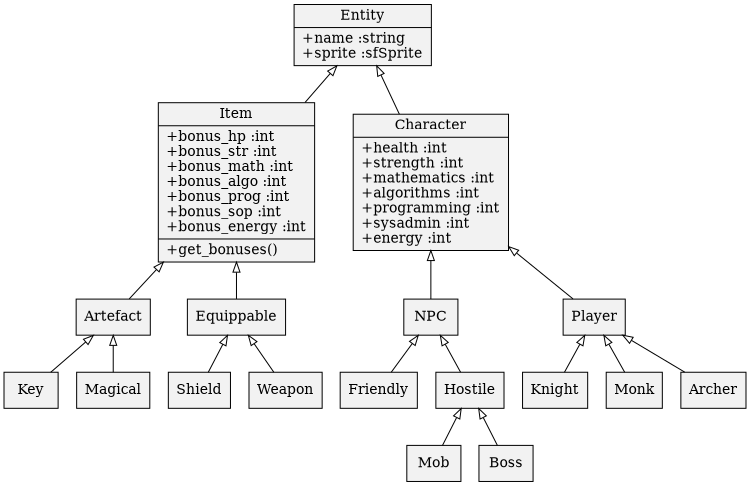 digraph hierarchy {
size="5,5"
node[shape=record,style=filled,fillcolor=gray95]
edge[dir=back, arrowtail=empty]


2[label = "{Entity|+name :string\l+sprite :sfSprite\l}"]
3[label = "{NPC}"]
4[label = "{Player}"]
5[label = "{Item|+bonus_hp :int\l+bonus_str :int\l+bonus_math :int\l+bonus_algo :int\l+bonus_prog :int\l+bonus_sop :int\l+bonus_energy :int\l|+get_bonuses()\l}"]
1[label = "{Character|+health :int\l+strength :int\l+mathematics :int\l+algorithms :int\l+programming :int\l+sysadmin :int\l+energy :int\l}"]

6[label = "{Friendly}"]
7[label = "{Hostile}"]
8[label = "{Mob}"]
9[label = "{Boss}"]

10[label = "{Artefact}"]
11[label = "{Equippable}"]
12[label = "{Key}"]
13[label = "{Magical}"]
14[label = "{Shield}"]
15[label = "{Weapon}"]

16[label = "{Knight}"]
17[label = "{Monk}"]
18[label = "{Archer}"]

2->1
2->5

1->3
1->4

3->6
3->7

7->8
7->9

4->16
4->17
4->18

5->10
5->11

10->12
10->13

11->14
11->15
}
